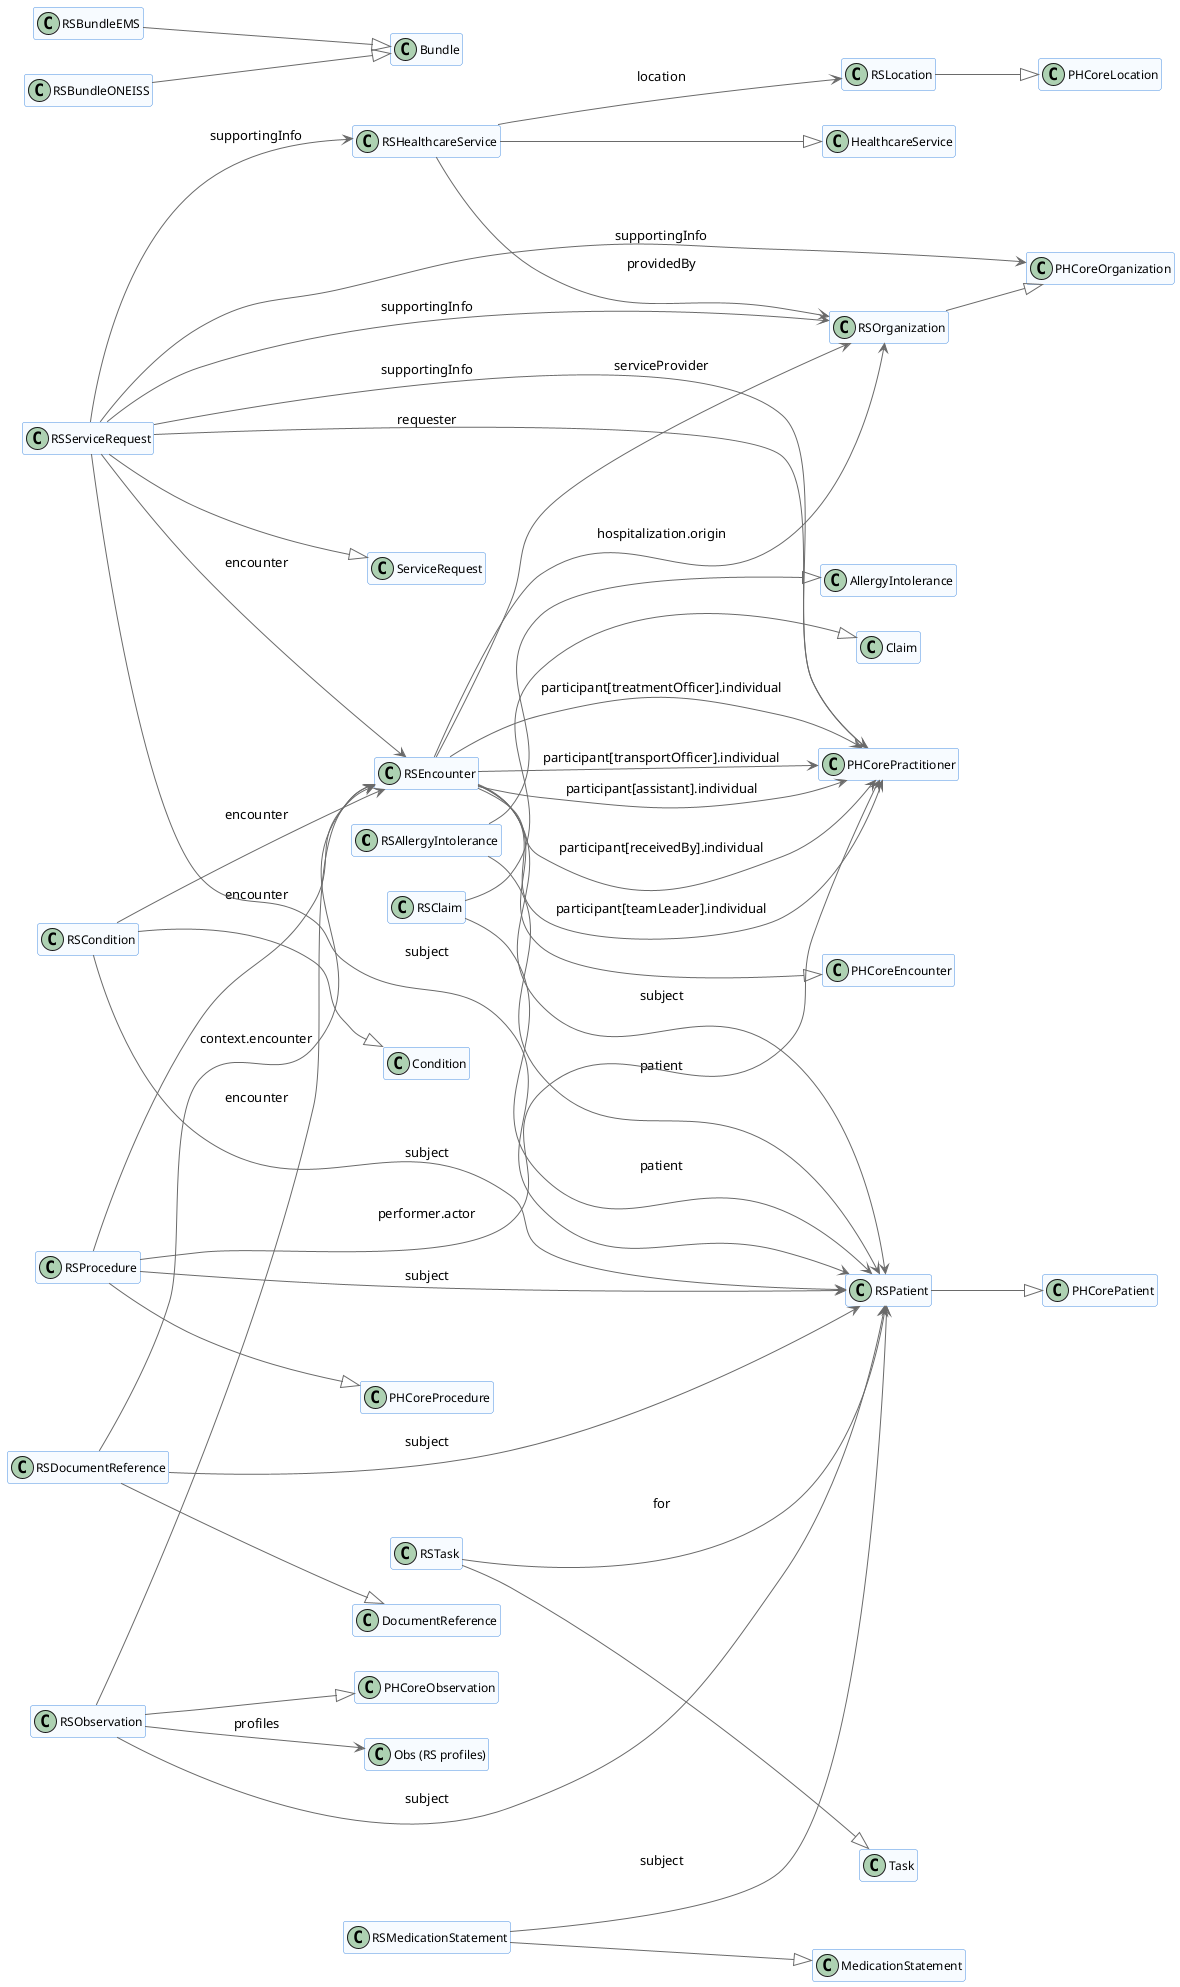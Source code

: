 @startuml
skinparam ClassFontName Arial
skinparam ClassFontSize 12
skinparam ClassAttributeIconSize 0
skinparam ClassBackgroundColor #F7FBFF
skinparam ClassBorderColor #4A90E2
skinparam ArrowColor #6A6A6A
skinparam ArrowThickness 1
hide members
left to right direction

class "RSAllergyIntolerance"
class "AllergyIntolerance"
class "RSPatient"
class "RSBundleEMS"
class "Bundle"
class "RSBundleONEISS"
class "RSClaim"
class "Claim"
class "RSCondition"
class "Condition"
class "RSEncounter"
class "RSDocumentReference"
class "DocumentReference"
class "PHCoreEncounter"
class "RSOrganization"
class "PHCorePractitioner"
class "RSLocation"
class "PHCoreLocation"
class "RSMedicationStatement"
class "MedicationStatement"
class "RSObservation"
class "PHCoreObservation"
class "PHCoreOrganization"
class "RSHealthcareService"
class "HealthcareService"
class "PHCorePatient"
class "RSProcedure"
class "PHCoreProcedure"
class "RSServiceRequest"
class "ServiceRequest"
class "RSTask"
class "Task"
class "Obs (RS profiles)"

"RSAllergyIntolerance" --> "RSPatient" : patient
"RSClaim" --> "RSPatient" : patient
"RSCondition" --> "RSPatient" : subject
"RSCondition" --> "RSEncounter" : encounter
"RSDocumentReference" --> "RSPatient" : subject
"RSDocumentReference" --> "RSEncounter" : context.encounter
"RSEncounter" --> "RSPatient" : subject
"RSEncounter" --> "RSOrganization" : serviceProvider
"RSEncounter" --> "RSOrganization" : hospitalization.origin
"RSEncounter" --> "PHCorePractitioner" : participant[receivedBy].individual
"RSEncounter" --> "PHCorePractitioner" : participant[teamLeader].individual
"RSEncounter" --> "PHCorePractitioner" : participant[treatmentOfficer].individual
"RSEncounter" --> "PHCorePractitioner" : participant[transportOfficer].individual
"RSEncounter" --> "PHCorePractitioner" : participant[assistant].individual
"RSMedicationStatement" --> "RSPatient" : subject
"RSObservation" --> "RSPatient" : subject
"RSObservation" --> "RSEncounter" : encounter
"RSHealthcareService" --> "RSOrganization" : providedBy
"RSHealthcareService" --> "RSLocation" : location
"RSProcedure" --> "RSPatient" : subject
"RSProcedure" --> "RSEncounter" : encounter
"RSProcedure" --> "PHCorePractitioner" : performer.actor
"RSServiceRequest" --> "RSHealthcareService" : supportingInfo
"RSServiceRequest" --> "RSOrganization" : supportingInfo
"RSServiceRequest" --> "PHCoreOrganization" : supportingInfo
"RSServiceRequest" --> "PHCorePractitioner" : supportingInfo
"RSServiceRequest" --> "PHCorePractitioner" : requester
"RSServiceRequest" --> "RSPatient" : subject
"RSServiceRequest" --> "RSEncounter" : encounter
"RSTask" --> "RSPatient" : for
"RSObservation" --> "Obs (RS profiles)" : profiles
"RSAllergyIntolerance" --|> "AllergyIntolerance"
"RSBundleEMS" --|> "Bundle"
"RSBundleONEISS" --|> "Bundle"
"RSClaim" --|> "Claim"
"RSCondition" --|> "Condition"
"RSDocumentReference" --|> "DocumentReference"
"RSEncounter" --|> "PHCoreEncounter"
"RSLocation" --|> "PHCoreLocation"
"RSMedicationStatement" --|> "MedicationStatement"
"RSObservation" --|> "PHCoreObservation"
"RSOrganization" --|> "PHCoreOrganization"
"RSHealthcareService" --|> "HealthcareService"
"RSPatient" --|> "PHCorePatient"
"RSProcedure" --|> "PHCoreProcedure"
"RSServiceRequest" --|> "ServiceRequest"
"RSTask" --|> "Task"

@enduml